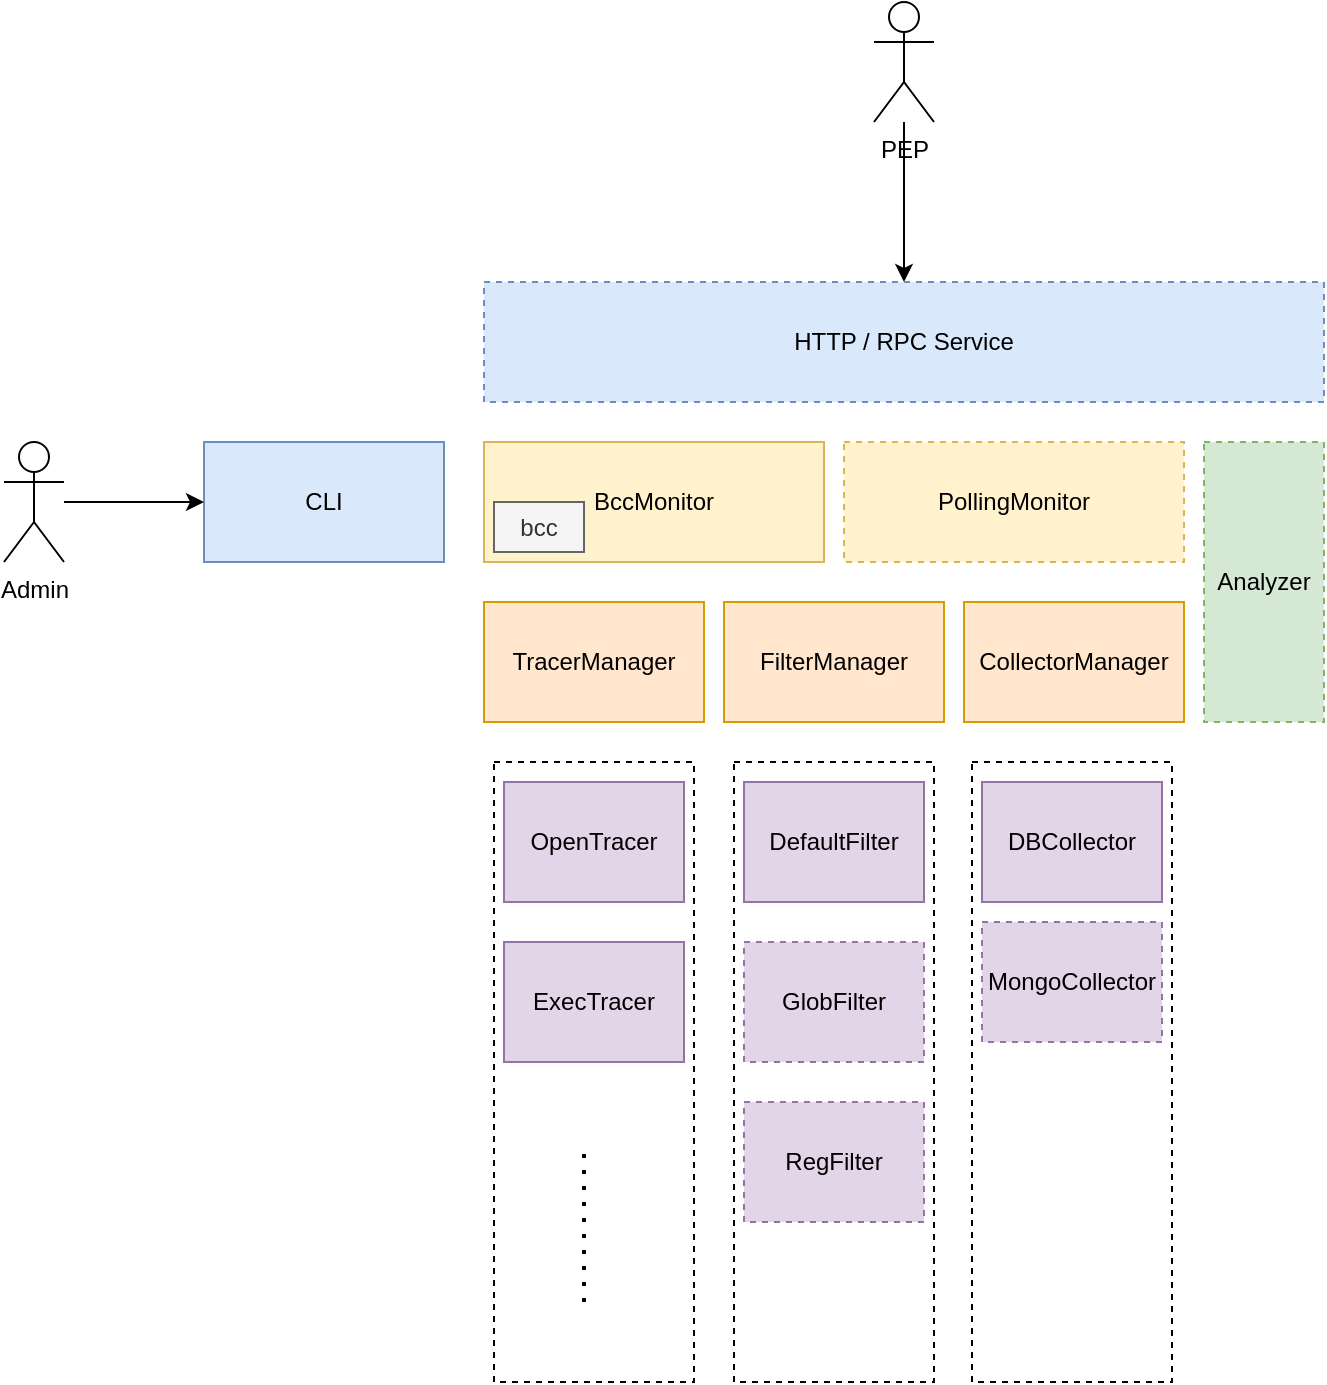 <mxfile>
    <diagram id="71-AI3Yj6Bn5oummquvE" name="第 1 页">
        <mxGraphModel dx="658" dy="1562" grid="1" gridSize="10" guides="1" tooltips="1" connect="1" arrows="1" fold="1" page="1" pageScale="1" pageWidth="827" pageHeight="1169" math="0" shadow="0">
            <root>
                <mxCell id="0"/>
                <mxCell id="1" parent="0"/>
                <mxCell id="54" value="" style="edgeStyle=none;html=1;" parent="1" source="52" target="14" edge="1">
                    <mxGeometry relative="1" as="geometry"/>
                </mxCell>
                <mxCell id="31" value="" style="rounded=0;whiteSpace=wrap;html=1;dashed=1;" parent="1" vertex="1">
                    <mxGeometry x="285" y="470" width="100" height="310" as="geometry"/>
                </mxCell>
                <mxCell id="14" value="HTTP / RPC Service" style="rounded=0;whiteSpace=wrap;html=1;fillColor=#dae8fc;strokeColor=#6c8ebf;dashed=1;" parent="1" vertex="1">
                    <mxGeometry x="280" y="230" width="420" height="60" as="geometry"/>
                </mxCell>
                <mxCell id="18" value="BccMonitor" style="rounded=0;whiteSpace=wrap;html=1;fillColor=#fff2cc;strokeColor=#d6b656;" parent="1" vertex="1">
                    <mxGeometry x="280" y="310" width="170" height="60" as="geometry"/>
                </mxCell>
                <mxCell id="20" value="TracerManager" style="rounded=0;whiteSpace=wrap;html=1;fillColor=#ffe6cc;strokeColor=#d79b00;" parent="1" vertex="1">
                    <mxGeometry x="280" y="390" width="110" height="60" as="geometry"/>
                </mxCell>
                <mxCell id="25" value="PollingMonitor" style="rounded=0;whiteSpace=wrap;html=1;dashed=1;fillColor=#fff2cc;strokeColor=#d6b656;" parent="1" vertex="1">
                    <mxGeometry x="460" y="310" width="170" height="60" as="geometry"/>
                </mxCell>
                <mxCell id="26" value="FilterManager" style="rounded=0;whiteSpace=wrap;html=1;fillColor=#ffe6cc;strokeColor=#d79b00;" parent="1" vertex="1">
                    <mxGeometry x="400" y="390" width="110" height="60" as="geometry"/>
                </mxCell>
                <mxCell id="27" value="CollectorManager" style="rounded=0;whiteSpace=wrap;html=1;fillColor=#ffe6cc;strokeColor=#d79b00;" parent="1" vertex="1">
                    <mxGeometry x="520" y="390" width="110" height="60" as="geometry"/>
                </mxCell>
                <mxCell id="28" value="OpenTracer" style="rounded=0;whiteSpace=wrap;html=1;fillColor=#e1d5e7;strokeColor=#9673a6;" parent="1" vertex="1">
                    <mxGeometry x="290" y="480" width="90" height="60" as="geometry"/>
                </mxCell>
                <mxCell id="37" value="" style="rounded=0;whiteSpace=wrap;html=1;dashed=1;" parent="1" vertex="1">
                    <mxGeometry x="405" y="470" width="100" height="310" as="geometry"/>
                </mxCell>
                <mxCell id="38" value="DefaultFilter" style="rounded=0;whiteSpace=wrap;html=1;fillColor=#e1d5e7;strokeColor=#9673a6;" parent="1" vertex="1">
                    <mxGeometry x="410" y="480" width="90" height="60" as="geometry"/>
                </mxCell>
                <mxCell id="39" value="GlobFilter" style="rounded=0;whiteSpace=wrap;html=1;dashed=1;fillColor=#e1d5e7;strokeColor=#9673a6;" parent="1" vertex="1">
                    <mxGeometry x="410" y="560" width="90" height="60" as="geometry"/>
                </mxCell>
                <mxCell id="40" value="RegFilter" style="rounded=0;whiteSpace=wrap;html=1;dashed=1;fillColor=#e1d5e7;strokeColor=#9673a6;" parent="1" vertex="1">
                    <mxGeometry x="410" y="640" width="90" height="60" as="geometry"/>
                </mxCell>
                <mxCell id="41" value="ExecTracer" style="rounded=0;whiteSpace=wrap;html=1;fillColor=#e1d5e7;strokeColor=#9673a6;" parent="1" vertex="1">
                    <mxGeometry x="290" y="560" width="90" height="60" as="geometry"/>
                </mxCell>
                <mxCell id="43" value="" style="endArrow=none;dashed=1;html=1;dashPattern=1 3;strokeWidth=2;entryX=0.45;entryY=0.613;entryDx=0;entryDy=0;entryPerimeter=0;exitX=0.45;exitY=0.871;exitDx=0;exitDy=0;exitPerimeter=0;" parent="1" source="31" target="31" edge="1">
                    <mxGeometry width="50" height="50" relative="1" as="geometry">
                        <mxPoint x="380" y="510" as="sourcePoint"/>
                        <mxPoint x="430" y="460" as="targetPoint"/>
                    </mxGeometry>
                </mxCell>
                <mxCell id="44" value="" style="rounded=0;whiteSpace=wrap;html=1;dashed=1;" parent="1" vertex="1">
                    <mxGeometry x="524" y="470" width="100" height="310" as="geometry"/>
                </mxCell>
                <mxCell id="45" value="DBCollector" style="rounded=0;whiteSpace=wrap;html=1;fillColor=#e1d5e7;strokeColor=#9673a6;" parent="1" vertex="1">
                    <mxGeometry x="529" y="480" width="90" height="60" as="geometry"/>
                </mxCell>
                <mxCell id="48" value="MongoCollector" style="rounded=0;whiteSpace=wrap;html=1;dashed=1;fillColor=#e1d5e7;strokeColor=#9673a6;" parent="1" vertex="1">
                    <mxGeometry x="529" y="550" width="90" height="60" as="geometry"/>
                </mxCell>
                <mxCell id="50" value="CLI" style="rounded=0;whiteSpace=wrap;html=1;fillColor=#dae8fc;strokeColor=#6c8ebf;" parent="1" vertex="1">
                    <mxGeometry x="140" y="310" width="120" height="60" as="geometry"/>
                </mxCell>
                <mxCell id="53" value="" style="edgeStyle=none;html=1;" parent="1" source="51" target="50" edge="1">
                    <mxGeometry relative="1" as="geometry"/>
                </mxCell>
                <mxCell id="51" value="Admin" style="shape=umlActor;verticalLabelPosition=bottom;verticalAlign=top;html=1;outlineConnect=0;" parent="1" vertex="1">
                    <mxGeometry x="40" y="310" width="30" height="60" as="geometry"/>
                </mxCell>
                <mxCell id="52" value="PEP" style="shape=umlActor;verticalLabelPosition=bottom;verticalAlign=top;html=1;outlineConnect=0;" parent="1" vertex="1">
                    <mxGeometry x="475" y="90" width="30" height="60" as="geometry"/>
                </mxCell>
                <mxCell id="56" value="bcc" style="rounded=0;whiteSpace=wrap;html=1;fillColor=#f5f5f5;strokeColor=#666666;fontColor=#333333;" parent="1" vertex="1">
                    <mxGeometry x="285" y="340" width="45" height="25" as="geometry"/>
                </mxCell>
                <mxCell id="58" value="Analyzer" style="rounded=0;whiteSpace=wrap;html=1;fillColor=#d5e8d4;strokeColor=#82b366;dashed=1;" vertex="1" parent="1">
                    <mxGeometry x="640" y="310" width="60" height="140" as="geometry"/>
                </mxCell>
            </root>
        </mxGraphModel>
    </diagram>
</mxfile>

